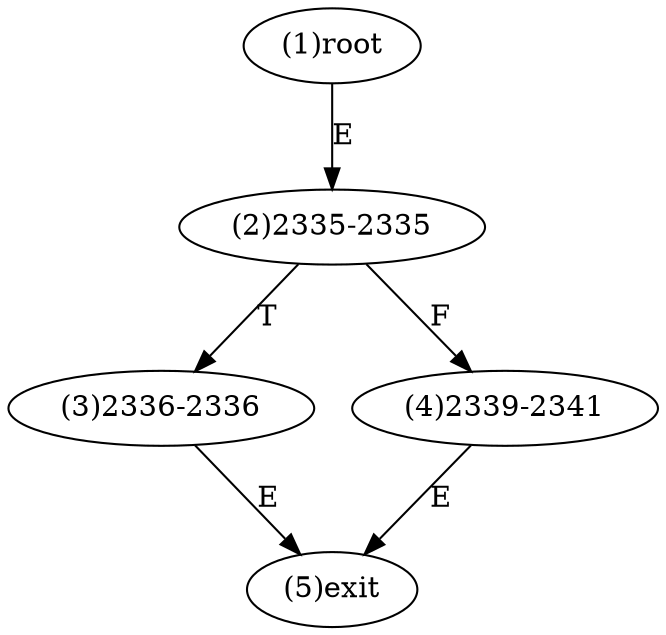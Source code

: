 digraph "" { 
1[ label="(1)root"];
2[ label="(2)2335-2335"];
3[ label="(3)2336-2336"];
4[ label="(4)2339-2341"];
5[ label="(5)exit"];
1->2[ label="E"];
2->4[ label="F"];
2->3[ label="T"];
3->5[ label="E"];
4->5[ label="E"];
}